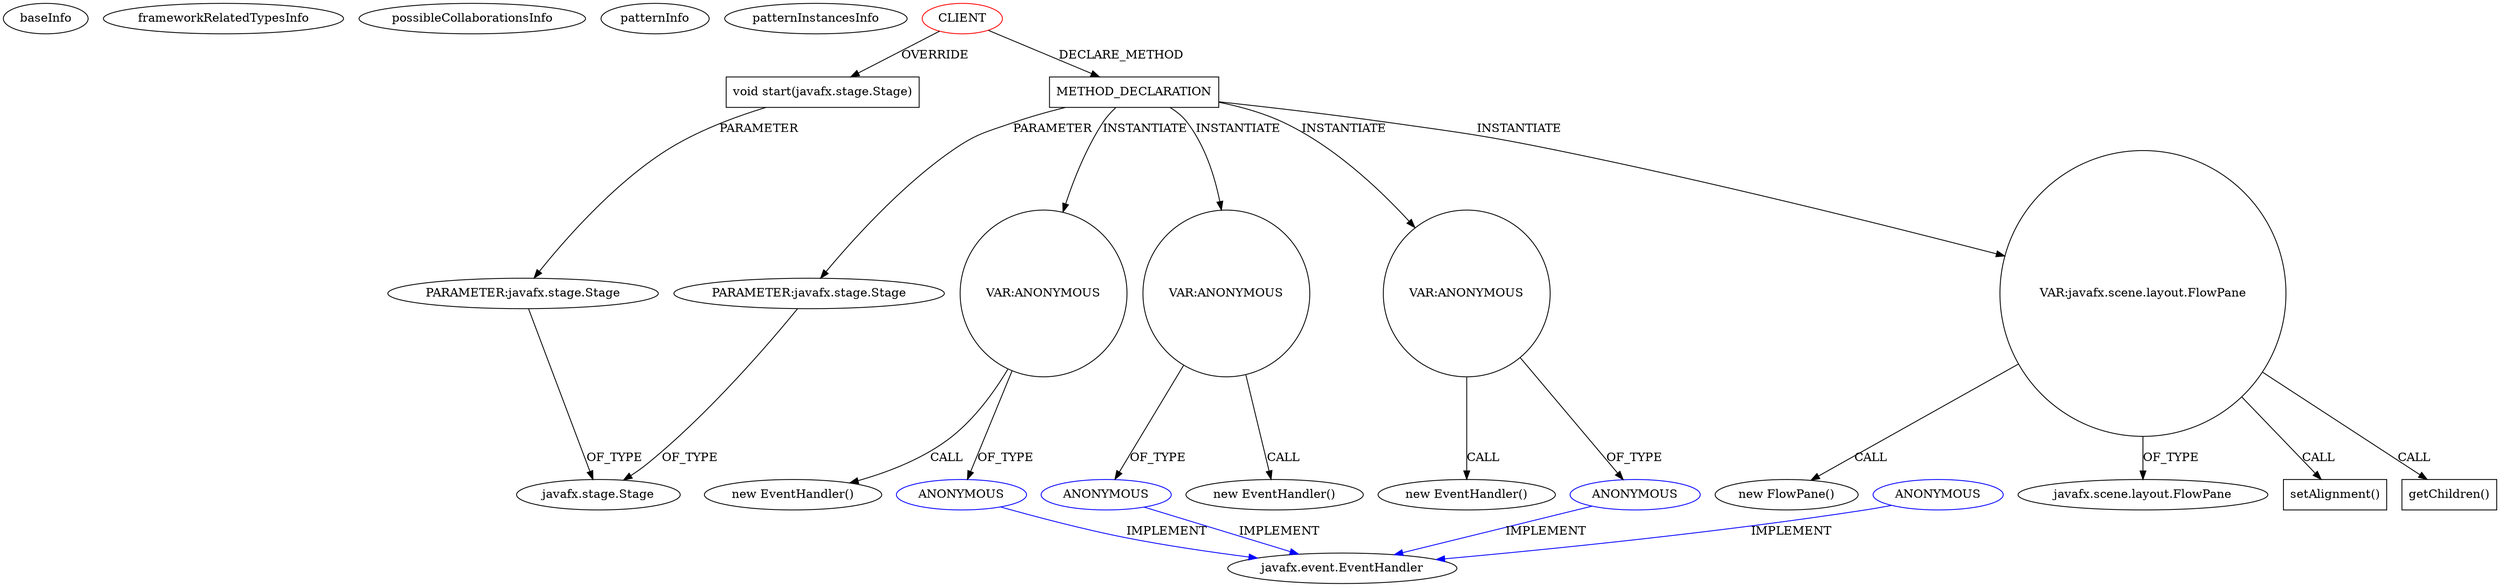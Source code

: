 digraph {
baseInfo[graphId=2810,category="pattern",isAnonymous=false,possibleRelation=false]
frameworkRelatedTypesInfo[]
possibleCollaborationsInfo[]
patternInfo[frequency=2.0,patternRootClient=0]
patternInstancesInfo[0="DC37-Super-Mario-Paint~/DC37-Super-Mario-Paint/Super-Mario-Paint-master/src/smp/SuperMarioPaint.java~SuperMarioPaint~262",1="villu164-SoneOtsing~/villu164-SoneOtsing/SoneOtsing-master/src/application/Main.java~Main~4686"]
237[label="new FlowPane()",vertexType="CONSTRUCTOR_CALL",isFrameworkType=false]
238[label="VAR:javafx.scene.layout.FlowPane",vertexType="VARIABLE_EXPRESION",isFrameworkType=false,shape=circle]
13[label="javafx.scene.layout.FlowPane",vertexType="FRAMEWORK_CLASS_TYPE",isFrameworkType=false]
241[label="setAlignment()",vertexType="INSIDE_CALL",isFrameworkType=false,shape=box]
204[label="METHOD_DECLARATION",vertexType="CLIENT_METHOD_DECLARATION",isFrameworkType=false,shape=box]
0[label="CLIENT",vertexType="ROOT_CLIENT_CLASS_DECLARATION",isFrameworkType=false,color=red]
205[label="PARAMETER:javafx.stage.Stage",vertexType="PARAMETER_DECLARATION",isFrameworkType=false]
263[label="VAR:ANONYMOUS",vertexType="VARIABLE_EXPRESION",isFrameworkType=false,shape=circle]
264[label="ANONYMOUS",vertexType="REFERENCE_ANONYMOUS_DECLARATION",isFrameworkType=false,color=blue]
262[label="new EventHandler()",vertexType="CONSTRUCTOR_CALL",isFrameworkType=false]
222[label="VAR:ANONYMOUS",vertexType="VARIABLE_EXPRESION",isFrameworkType=false,shape=circle]
223[label="ANONYMOUS",vertexType="REFERENCE_ANONYMOUS_DECLARATION",isFrameworkType=false,color=blue]
221[label="new EventHandler()",vertexType="CONSTRUCTOR_CALL",isFrameworkType=false]
230[label="VAR:ANONYMOUS",vertexType="VARIABLE_EXPRESION",isFrameworkType=false,shape=circle]
231[label="ANONYMOUS",vertexType="REFERENCE_ANONYMOUS_DECLARATION",isFrameworkType=false,color=blue]
229[label="new EventHandler()",vertexType="CONSTRUCTOR_CALL",isFrameworkType=false]
4[label="javafx.stage.Stage",vertexType="FRAMEWORK_CLASS_TYPE",isFrameworkType=false]
3[label="PARAMETER:javafx.stage.Stage",vertexType="PARAMETER_DECLARATION",isFrameworkType=false]
2[label="void start(javafx.stage.Stage)",vertexType="OVERRIDING_METHOD_DECLARATION",isFrameworkType=false,shape=box]
246[label="getChildren()",vertexType="INSIDE_CALL",isFrameworkType=false,shape=box]
39[label="javafx.event.EventHandler",vertexType="FRAMEWORK_INTERFACE_TYPE",isFrameworkType=false]
110[label="ANONYMOUS",vertexType="REFERENCE_ANONYMOUS_DECLARATION",isFrameworkType=false,color=blue]
205->4[label="OF_TYPE"]
238->241[label="CALL"]
230->229[label="CALL"]
110->39[label="IMPLEMENT",color=blue]
204->205[label="PARAMETER"]
204->238[label="INSTANTIATE"]
264->39[label="IMPLEMENT",color=blue]
231->39[label="IMPLEMENT",color=blue]
204->230[label="INSTANTIATE"]
0->2[label="OVERRIDE"]
238->13[label="OF_TYPE"]
204->263[label="INSTANTIATE"]
238->237[label="CALL"]
263->264[label="OF_TYPE"]
222->221[label="CALL"]
204->222[label="INSTANTIATE"]
3->4[label="OF_TYPE"]
2->3[label="PARAMETER"]
263->262[label="CALL"]
230->231[label="OF_TYPE"]
222->223[label="OF_TYPE"]
238->246[label="CALL"]
223->39[label="IMPLEMENT",color=blue]
0->204[label="DECLARE_METHOD"]
}
